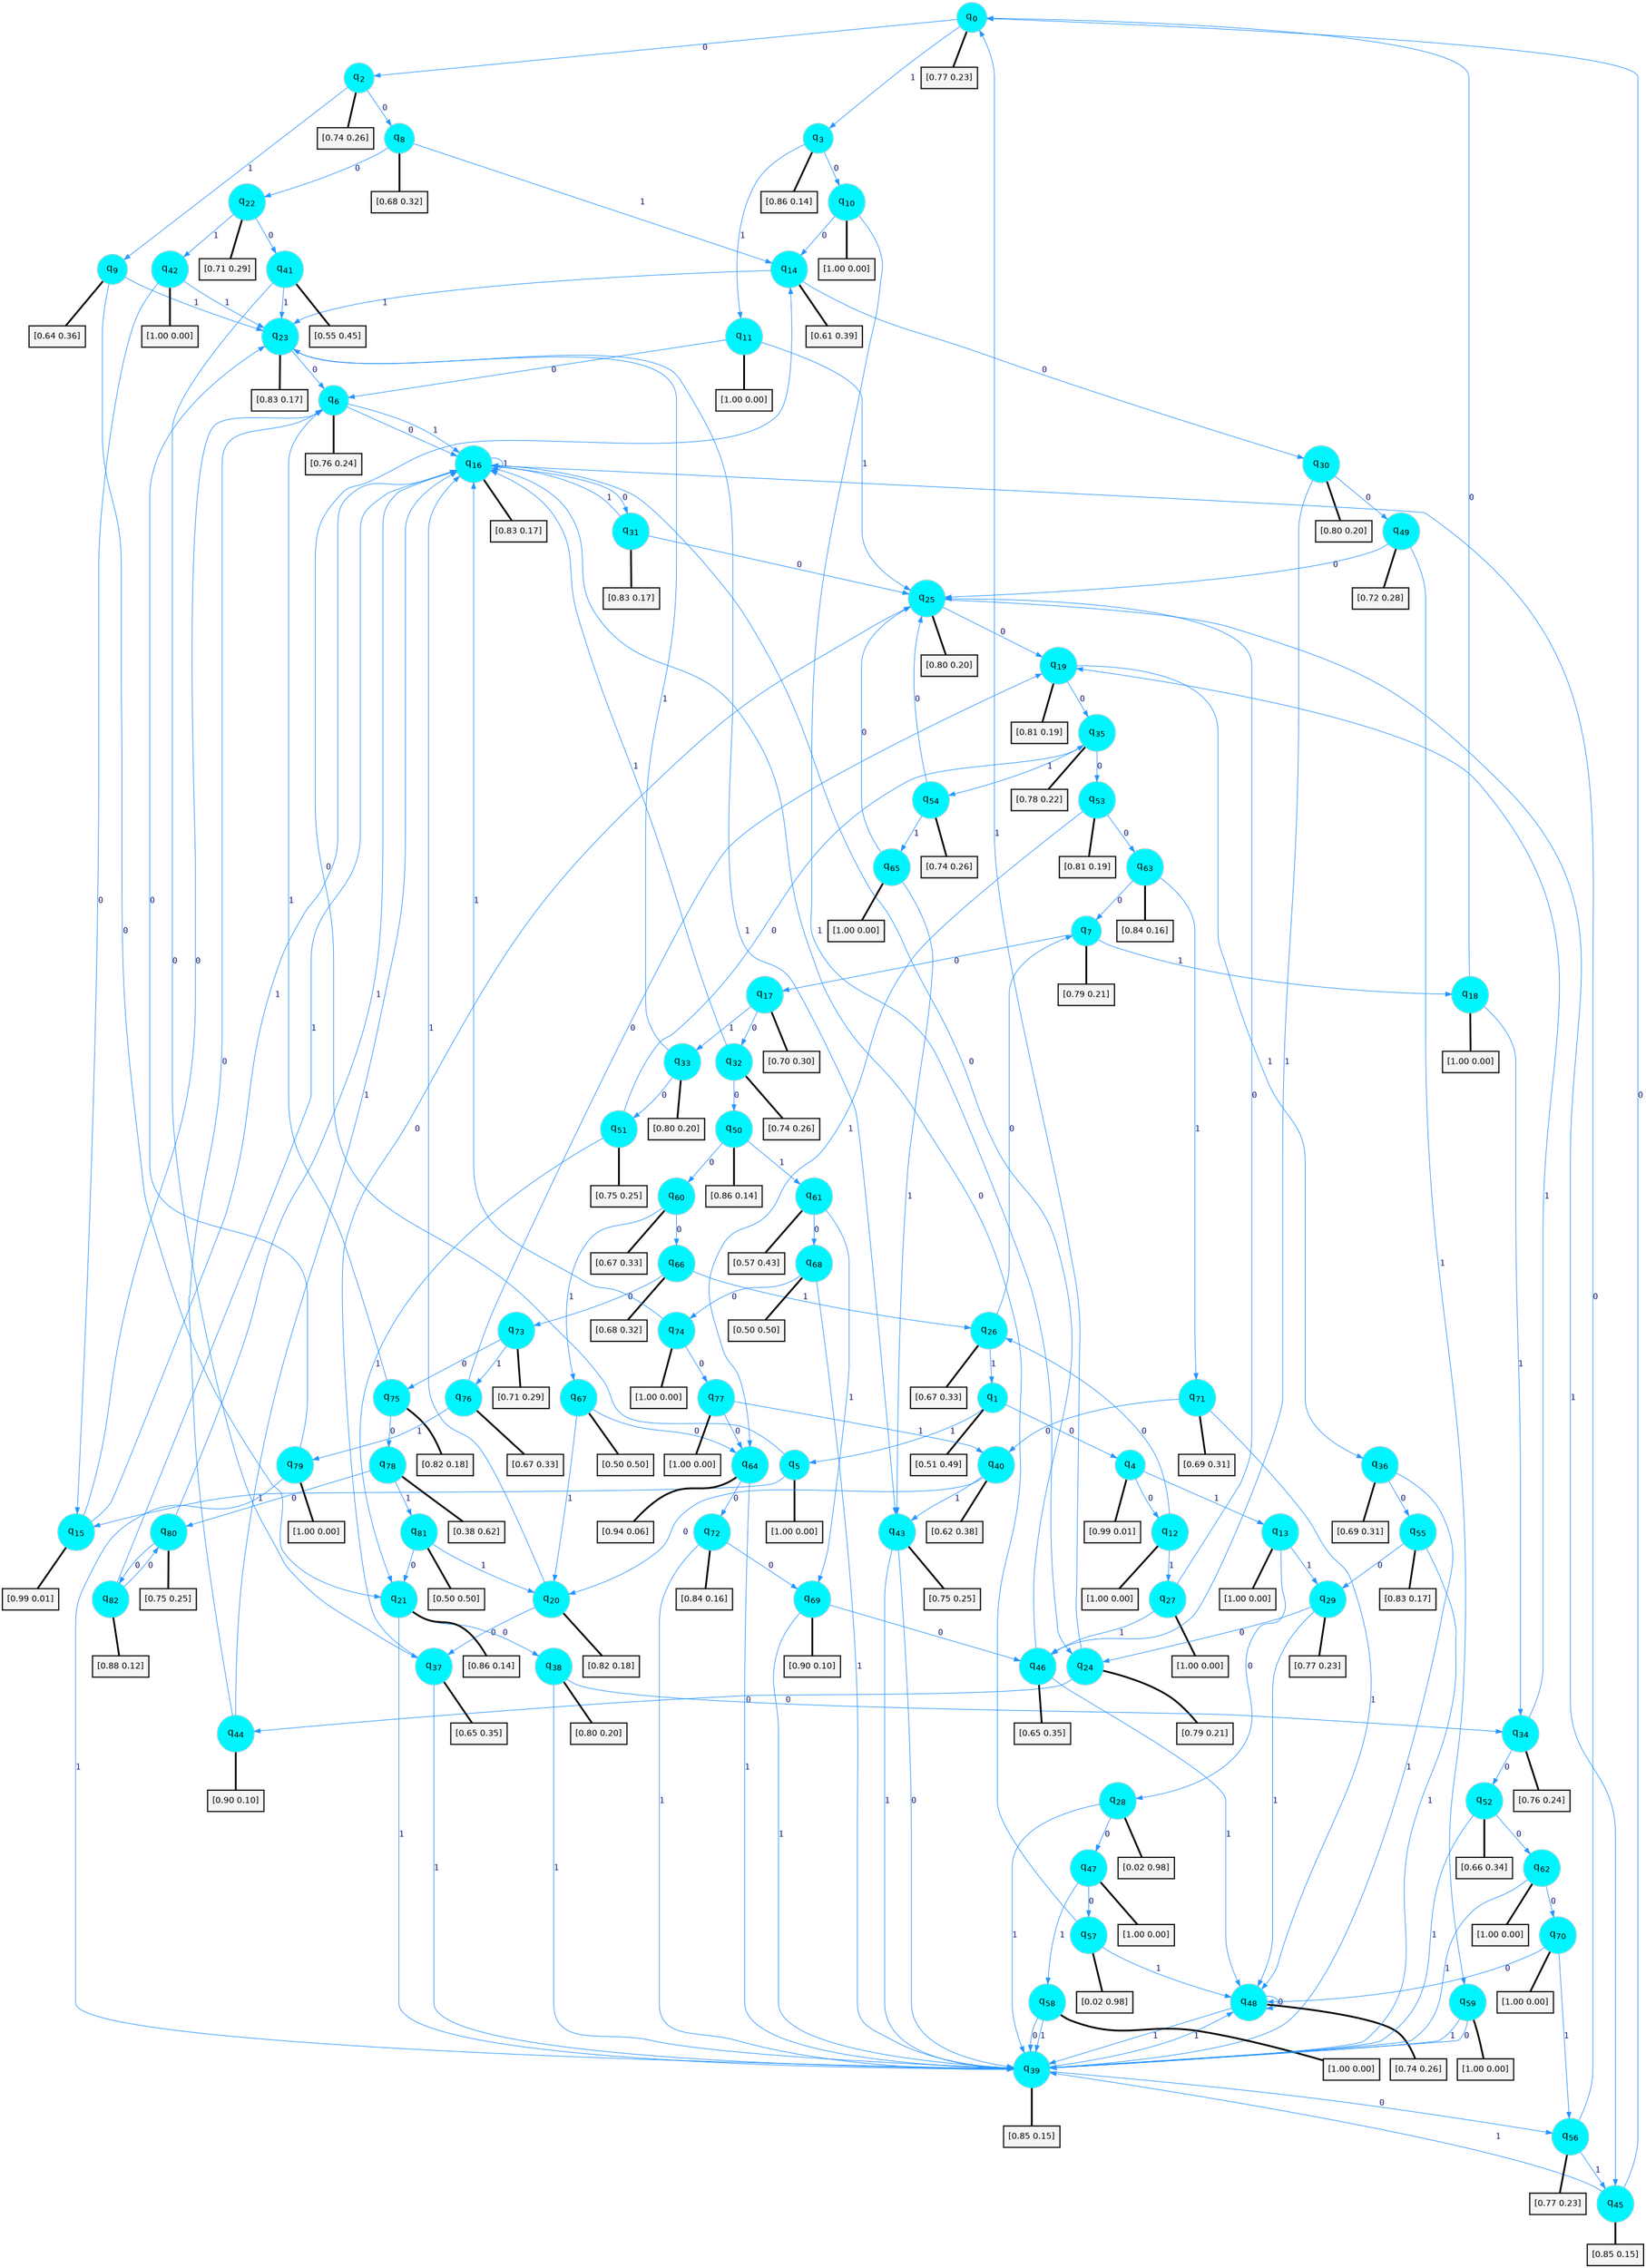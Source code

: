 digraph G {
graph [
bgcolor=transparent, dpi=300, rankdir=TD, size="40,25"];
node [
color=gray, fillcolor=turquoise1, fontcolor=black, fontname=Helvetica, fontsize=16, fontweight=bold, shape=circle, style=filled];
edge [
arrowsize=1, color=dodgerblue1, fontcolor=midnightblue, fontname=courier, fontweight=bold, penwidth=1, style=solid, weight=20];
0[label=<q<SUB>0</SUB>>];
1[label=<q<SUB>1</SUB>>];
2[label=<q<SUB>2</SUB>>];
3[label=<q<SUB>3</SUB>>];
4[label=<q<SUB>4</SUB>>];
5[label=<q<SUB>5</SUB>>];
6[label=<q<SUB>6</SUB>>];
7[label=<q<SUB>7</SUB>>];
8[label=<q<SUB>8</SUB>>];
9[label=<q<SUB>9</SUB>>];
10[label=<q<SUB>10</SUB>>];
11[label=<q<SUB>11</SUB>>];
12[label=<q<SUB>12</SUB>>];
13[label=<q<SUB>13</SUB>>];
14[label=<q<SUB>14</SUB>>];
15[label=<q<SUB>15</SUB>>];
16[label=<q<SUB>16</SUB>>];
17[label=<q<SUB>17</SUB>>];
18[label=<q<SUB>18</SUB>>];
19[label=<q<SUB>19</SUB>>];
20[label=<q<SUB>20</SUB>>];
21[label=<q<SUB>21</SUB>>];
22[label=<q<SUB>22</SUB>>];
23[label=<q<SUB>23</SUB>>];
24[label=<q<SUB>24</SUB>>];
25[label=<q<SUB>25</SUB>>];
26[label=<q<SUB>26</SUB>>];
27[label=<q<SUB>27</SUB>>];
28[label=<q<SUB>28</SUB>>];
29[label=<q<SUB>29</SUB>>];
30[label=<q<SUB>30</SUB>>];
31[label=<q<SUB>31</SUB>>];
32[label=<q<SUB>32</SUB>>];
33[label=<q<SUB>33</SUB>>];
34[label=<q<SUB>34</SUB>>];
35[label=<q<SUB>35</SUB>>];
36[label=<q<SUB>36</SUB>>];
37[label=<q<SUB>37</SUB>>];
38[label=<q<SUB>38</SUB>>];
39[label=<q<SUB>39</SUB>>];
40[label=<q<SUB>40</SUB>>];
41[label=<q<SUB>41</SUB>>];
42[label=<q<SUB>42</SUB>>];
43[label=<q<SUB>43</SUB>>];
44[label=<q<SUB>44</SUB>>];
45[label=<q<SUB>45</SUB>>];
46[label=<q<SUB>46</SUB>>];
47[label=<q<SUB>47</SUB>>];
48[label=<q<SUB>48</SUB>>];
49[label=<q<SUB>49</SUB>>];
50[label=<q<SUB>50</SUB>>];
51[label=<q<SUB>51</SUB>>];
52[label=<q<SUB>52</SUB>>];
53[label=<q<SUB>53</SUB>>];
54[label=<q<SUB>54</SUB>>];
55[label=<q<SUB>55</SUB>>];
56[label=<q<SUB>56</SUB>>];
57[label=<q<SUB>57</SUB>>];
58[label=<q<SUB>58</SUB>>];
59[label=<q<SUB>59</SUB>>];
60[label=<q<SUB>60</SUB>>];
61[label=<q<SUB>61</SUB>>];
62[label=<q<SUB>62</SUB>>];
63[label=<q<SUB>63</SUB>>];
64[label=<q<SUB>64</SUB>>];
65[label=<q<SUB>65</SUB>>];
66[label=<q<SUB>66</SUB>>];
67[label=<q<SUB>67</SUB>>];
68[label=<q<SUB>68</SUB>>];
69[label=<q<SUB>69</SUB>>];
70[label=<q<SUB>70</SUB>>];
71[label=<q<SUB>71</SUB>>];
72[label=<q<SUB>72</SUB>>];
73[label=<q<SUB>73</SUB>>];
74[label=<q<SUB>74</SUB>>];
75[label=<q<SUB>75</SUB>>];
76[label=<q<SUB>76</SUB>>];
77[label=<q<SUB>77</SUB>>];
78[label=<q<SUB>78</SUB>>];
79[label=<q<SUB>79</SUB>>];
80[label=<q<SUB>80</SUB>>];
81[label=<q<SUB>81</SUB>>];
82[label=<q<SUB>82</SUB>>];
83[label="[0.77 0.23]", shape=box,fontcolor=black, fontname=Helvetica, fontsize=14, penwidth=2, fillcolor=whitesmoke,color=black];
84[label="[0.51 0.49]", shape=box,fontcolor=black, fontname=Helvetica, fontsize=14, penwidth=2, fillcolor=whitesmoke,color=black];
85[label="[0.74 0.26]", shape=box,fontcolor=black, fontname=Helvetica, fontsize=14, penwidth=2, fillcolor=whitesmoke,color=black];
86[label="[0.86 0.14]", shape=box,fontcolor=black, fontname=Helvetica, fontsize=14, penwidth=2, fillcolor=whitesmoke,color=black];
87[label="[0.99 0.01]", shape=box,fontcolor=black, fontname=Helvetica, fontsize=14, penwidth=2, fillcolor=whitesmoke,color=black];
88[label="[1.00 0.00]", shape=box,fontcolor=black, fontname=Helvetica, fontsize=14, penwidth=2, fillcolor=whitesmoke,color=black];
89[label="[0.76 0.24]", shape=box,fontcolor=black, fontname=Helvetica, fontsize=14, penwidth=2, fillcolor=whitesmoke,color=black];
90[label="[0.79 0.21]", shape=box,fontcolor=black, fontname=Helvetica, fontsize=14, penwidth=2, fillcolor=whitesmoke,color=black];
91[label="[0.68 0.32]", shape=box,fontcolor=black, fontname=Helvetica, fontsize=14, penwidth=2, fillcolor=whitesmoke,color=black];
92[label="[0.64 0.36]", shape=box,fontcolor=black, fontname=Helvetica, fontsize=14, penwidth=2, fillcolor=whitesmoke,color=black];
93[label="[1.00 0.00]", shape=box,fontcolor=black, fontname=Helvetica, fontsize=14, penwidth=2, fillcolor=whitesmoke,color=black];
94[label="[1.00 0.00]", shape=box,fontcolor=black, fontname=Helvetica, fontsize=14, penwidth=2, fillcolor=whitesmoke,color=black];
95[label="[1.00 0.00]", shape=box,fontcolor=black, fontname=Helvetica, fontsize=14, penwidth=2, fillcolor=whitesmoke,color=black];
96[label="[1.00 0.00]", shape=box,fontcolor=black, fontname=Helvetica, fontsize=14, penwidth=2, fillcolor=whitesmoke,color=black];
97[label="[0.61 0.39]", shape=box,fontcolor=black, fontname=Helvetica, fontsize=14, penwidth=2, fillcolor=whitesmoke,color=black];
98[label="[0.99 0.01]", shape=box,fontcolor=black, fontname=Helvetica, fontsize=14, penwidth=2, fillcolor=whitesmoke,color=black];
99[label="[0.83 0.17]", shape=box,fontcolor=black, fontname=Helvetica, fontsize=14, penwidth=2, fillcolor=whitesmoke,color=black];
100[label="[0.70 0.30]", shape=box,fontcolor=black, fontname=Helvetica, fontsize=14, penwidth=2, fillcolor=whitesmoke,color=black];
101[label="[1.00 0.00]", shape=box,fontcolor=black, fontname=Helvetica, fontsize=14, penwidth=2, fillcolor=whitesmoke,color=black];
102[label="[0.81 0.19]", shape=box,fontcolor=black, fontname=Helvetica, fontsize=14, penwidth=2, fillcolor=whitesmoke,color=black];
103[label="[0.82 0.18]", shape=box,fontcolor=black, fontname=Helvetica, fontsize=14, penwidth=2, fillcolor=whitesmoke,color=black];
104[label="[0.86 0.14]", shape=box,fontcolor=black, fontname=Helvetica, fontsize=14, penwidth=2, fillcolor=whitesmoke,color=black];
105[label="[0.71 0.29]", shape=box,fontcolor=black, fontname=Helvetica, fontsize=14, penwidth=2, fillcolor=whitesmoke,color=black];
106[label="[0.83 0.17]", shape=box,fontcolor=black, fontname=Helvetica, fontsize=14, penwidth=2, fillcolor=whitesmoke,color=black];
107[label="[0.79 0.21]", shape=box,fontcolor=black, fontname=Helvetica, fontsize=14, penwidth=2, fillcolor=whitesmoke,color=black];
108[label="[0.80 0.20]", shape=box,fontcolor=black, fontname=Helvetica, fontsize=14, penwidth=2, fillcolor=whitesmoke,color=black];
109[label="[0.67 0.33]", shape=box,fontcolor=black, fontname=Helvetica, fontsize=14, penwidth=2, fillcolor=whitesmoke,color=black];
110[label="[1.00 0.00]", shape=box,fontcolor=black, fontname=Helvetica, fontsize=14, penwidth=2, fillcolor=whitesmoke,color=black];
111[label="[0.02 0.98]", shape=box,fontcolor=black, fontname=Helvetica, fontsize=14, penwidth=2, fillcolor=whitesmoke,color=black];
112[label="[0.77 0.23]", shape=box,fontcolor=black, fontname=Helvetica, fontsize=14, penwidth=2, fillcolor=whitesmoke,color=black];
113[label="[0.80 0.20]", shape=box,fontcolor=black, fontname=Helvetica, fontsize=14, penwidth=2, fillcolor=whitesmoke,color=black];
114[label="[0.83 0.17]", shape=box,fontcolor=black, fontname=Helvetica, fontsize=14, penwidth=2, fillcolor=whitesmoke,color=black];
115[label="[0.74 0.26]", shape=box,fontcolor=black, fontname=Helvetica, fontsize=14, penwidth=2, fillcolor=whitesmoke,color=black];
116[label="[0.80 0.20]", shape=box,fontcolor=black, fontname=Helvetica, fontsize=14, penwidth=2, fillcolor=whitesmoke,color=black];
117[label="[0.76 0.24]", shape=box,fontcolor=black, fontname=Helvetica, fontsize=14, penwidth=2, fillcolor=whitesmoke,color=black];
118[label="[0.78 0.22]", shape=box,fontcolor=black, fontname=Helvetica, fontsize=14, penwidth=2, fillcolor=whitesmoke,color=black];
119[label="[0.69 0.31]", shape=box,fontcolor=black, fontname=Helvetica, fontsize=14, penwidth=2, fillcolor=whitesmoke,color=black];
120[label="[0.65 0.35]", shape=box,fontcolor=black, fontname=Helvetica, fontsize=14, penwidth=2, fillcolor=whitesmoke,color=black];
121[label="[0.80 0.20]", shape=box,fontcolor=black, fontname=Helvetica, fontsize=14, penwidth=2, fillcolor=whitesmoke,color=black];
122[label="[0.85 0.15]", shape=box,fontcolor=black, fontname=Helvetica, fontsize=14, penwidth=2, fillcolor=whitesmoke,color=black];
123[label="[0.62 0.38]", shape=box,fontcolor=black, fontname=Helvetica, fontsize=14, penwidth=2, fillcolor=whitesmoke,color=black];
124[label="[0.55 0.45]", shape=box,fontcolor=black, fontname=Helvetica, fontsize=14, penwidth=2, fillcolor=whitesmoke,color=black];
125[label="[1.00 0.00]", shape=box,fontcolor=black, fontname=Helvetica, fontsize=14, penwidth=2, fillcolor=whitesmoke,color=black];
126[label="[0.75 0.25]", shape=box,fontcolor=black, fontname=Helvetica, fontsize=14, penwidth=2, fillcolor=whitesmoke,color=black];
127[label="[0.90 0.10]", shape=box,fontcolor=black, fontname=Helvetica, fontsize=14, penwidth=2, fillcolor=whitesmoke,color=black];
128[label="[0.85 0.15]", shape=box,fontcolor=black, fontname=Helvetica, fontsize=14, penwidth=2, fillcolor=whitesmoke,color=black];
129[label="[0.65 0.35]", shape=box,fontcolor=black, fontname=Helvetica, fontsize=14, penwidth=2, fillcolor=whitesmoke,color=black];
130[label="[1.00 0.00]", shape=box,fontcolor=black, fontname=Helvetica, fontsize=14, penwidth=2, fillcolor=whitesmoke,color=black];
131[label="[0.74 0.26]", shape=box,fontcolor=black, fontname=Helvetica, fontsize=14, penwidth=2, fillcolor=whitesmoke,color=black];
132[label="[0.72 0.28]", shape=box,fontcolor=black, fontname=Helvetica, fontsize=14, penwidth=2, fillcolor=whitesmoke,color=black];
133[label="[0.86 0.14]", shape=box,fontcolor=black, fontname=Helvetica, fontsize=14, penwidth=2, fillcolor=whitesmoke,color=black];
134[label="[0.75 0.25]", shape=box,fontcolor=black, fontname=Helvetica, fontsize=14, penwidth=2, fillcolor=whitesmoke,color=black];
135[label="[0.66 0.34]", shape=box,fontcolor=black, fontname=Helvetica, fontsize=14, penwidth=2, fillcolor=whitesmoke,color=black];
136[label="[0.81 0.19]", shape=box,fontcolor=black, fontname=Helvetica, fontsize=14, penwidth=2, fillcolor=whitesmoke,color=black];
137[label="[0.74 0.26]", shape=box,fontcolor=black, fontname=Helvetica, fontsize=14, penwidth=2, fillcolor=whitesmoke,color=black];
138[label="[0.83 0.17]", shape=box,fontcolor=black, fontname=Helvetica, fontsize=14, penwidth=2, fillcolor=whitesmoke,color=black];
139[label="[0.77 0.23]", shape=box,fontcolor=black, fontname=Helvetica, fontsize=14, penwidth=2, fillcolor=whitesmoke,color=black];
140[label="[0.02 0.98]", shape=box,fontcolor=black, fontname=Helvetica, fontsize=14, penwidth=2, fillcolor=whitesmoke,color=black];
141[label="[1.00 0.00]", shape=box,fontcolor=black, fontname=Helvetica, fontsize=14, penwidth=2, fillcolor=whitesmoke,color=black];
142[label="[1.00 0.00]", shape=box,fontcolor=black, fontname=Helvetica, fontsize=14, penwidth=2, fillcolor=whitesmoke,color=black];
143[label="[0.67 0.33]", shape=box,fontcolor=black, fontname=Helvetica, fontsize=14, penwidth=2, fillcolor=whitesmoke,color=black];
144[label="[0.57 0.43]", shape=box,fontcolor=black, fontname=Helvetica, fontsize=14, penwidth=2, fillcolor=whitesmoke,color=black];
145[label="[1.00 0.00]", shape=box,fontcolor=black, fontname=Helvetica, fontsize=14, penwidth=2, fillcolor=whitesmoke,color=black];
146[label="[0.84 0.16]", shape=box,fontcolor=black, fontname=Helvetica, fontsize=14, penwidth=2, fillcolor=whitesmoke,color=black];
147[label="[0.94 0.06]", shape=box,fontcolor=black, fontname=Helvetica, fontsize=14, penwidth=2, fillcolor=whitesmoke,color=black];
148[label="[1.00 0.00]", shape=box,fontcolor=black, fontname=Helvetica, fontsize=14, penwidth=2, fillcolor=whitesmoke,color=black];
149[label="[0.68 0.32]", shape=box,fontcolor=black, fontname=Helvetica, fontsize=14, penwidth=2, fillcolor=whitesmoke,color=black];
150[label="[0.50 0.50]", shape=box,fontcolor=black, fontname=Helvetica, fontsize=14, penwidth=2, fillcolor=whitesmoke,color=black];
151[label="[0.50 0.50]", shape=box,fontcolor=black, fontname=Helvetica, fontsize=14, penwidth=2, fillcolor=whitesmoke,color=black];
152[label="[0.90 0.10]", shape=box,fontcolor=black, fontname=Helvetica, fontsize=14, penwidth=2, fillcolor=whitesmoke,color=black];
153[label="[1.00 0.00]", shape=box,fontcolor=black, fontname=Helvetica, fontsize=14, penwidth=2, fillcolor=whitesmoke,color=black];
154[label="[0.69 0.31]", shape=box,fontcolor=black, fontname=Helvetica, fontsize=14, penwidth=2, fillcolor=whitesmoke,color=black];
155[label="[0.84 0.16]", shape=box,fontcolor=black, fontname=Helvetica, fontsize=14, penwidth=2, fillcolor=whitesmoke,color=black];
156[label="[0.71 0.29]", shape=box,fontcolor=black, fontname=Helvetica, fontsize=14, penwidth=2, fillcolor=whitesmoke,color=black];
157[label="[1.00 0.00]", shape=box,fontcolor=black, fontname=Helvetica, fontsize=14, penwidth=2, fillcolor=whitesmoke,color=black];
158[label="[0.82 0.18]", shape=box,fontcolor=black, fontname=Helvetica, fontsize=14, penwidth=2, fillcolor=whitesmoke,color=black];
159[label="[0.67 0.33]", shape=box,fontcolor=black, fontname=Helvetica, fontsize=14, penwidth=2, fillcolor=whitesmoke,color=black];
160[label="[1.00 0.00]", shape=box,fontcolor=black, fontname=Helvetica, fontsize=14, penwidth=2, fillcolor=whitesmoke,color=black];
161[label="[0.38 0.62]", shape=box,fontcolor=black, fontname=Helvetica, fontsize=14, penwidth=2, fillcolor=whitesmoke,color=black];
162[label="[1.00 0.00]", shape=box,fontcolor=black, fontname=Helvetica, fontsize=14, penwidth=2, fillcolor=whitesmoke,color=black];
163[label="[0.75 0.25]", shape=box,fontcolor=black, fontname=Helvetica, fontsize=14, penwidth=2, fillcolor=whitesmoke,color=black];
164[label="[0.50 0.50]", shape=box,fontcolor=black, fontname=Helvetica, fontsize=14, penwidth=2, fillcolor=whitesmoke,color=black];
165[label="[0.88 0.12]", shape=box,fontcolor=black, fontname=Helvetica, fontsize=14, penwidth=2, fillcolor=whitesmoke,color=black];
0->2 [label=0];
0->3 [label=1];
0->83 [arrowhead=none, penwidth=3,color=black];
1->4 [label=0];
1->5 [label=1];
1->84 [arrowhead=none, penwidth=3,color=black];
2->8 [label=0];
2->9 [label=1];
2->85 [arrowhead=none, penwidth=3,color=black];
3->10 [label=0];
3->11 [label=1];
3->86 [arrowhead=none, penwidth=3,color=black];
4->12 [label=0];
4->13 [label=1];
4->87 [arrowhead=none, penwidth=3,color=black];
5->14 [label=0];
5->15 [label=1];
5->88 [arrowhead=none, penwidth=3,color=black];
6->16 [label=0];
6->16 [label=1];
6->89 [arrowhead=none, penwidth=3,color=black];
7->17 [label=0];
7->18 [label=1];
7->90 [arrowhead=none, penwidth=3,color=black];
8->22 [label=0];
8->14 [label=1];
8->91 [arrowhead=none, penwidth=3,color=black];
9->21 [label=0];
9->23 [label=1];
9->92 [arrowhead=none, penwidth=3,color=black];
10->14 [label=0];
10->24 [label=1];
10->93 [arrowhead=none, penwidth=3,color=black];
11->6 [label=0];
11->25 [label=1];
11->94 [arrowhead=none, penwidth=3,color=black];
12->26 [label=0];
12->27 [label=1];
12->95 [arrowhead=none, penwidth=3,color=black];
13->28 [label=0];
13->29 [label=1];
13->96 [arrowhead=none, penwidth=3,color=black];
14->30 [label=0];
14->23 [label=1];
14->97 [arrowhead=none, penwidth=3,color=black];
15->6 [label=0];
15->16 [label=1];
15->98 [arrowhead=none, penwidth=3,color=black];
16->31 [label=0];
16->16 [label=1];
16->99 [arrowhead=none, penwidth=3,color=black];
17->32 [label=0];
17->33 [label=1];
17->100 [arrowhead=none, penwidth=3,color=black];
18->0 [label=0];
18->34 [label=1];
18->101 [arrowhead=none, penwidth=3,color=black];
19->35 [label=0];
19->36 [label=1];
19->102 [arrowhead=none, penwidth=3,color=black];
20->37 [label=0];
20->16 [label=1];
20->103 [arrowhead=none, penwidth=3,color=black];
21->38 [label=0];
21->39 [label=1];
21->104 [arrowhead=none, penwidth=3,color=black];
22->41 [label=0];
22->42 [label=1];
22->105 [arrowhead=none, penwidth=3,color=black];
23->6 [label=0];
23->43 [label=1];
23->106 [arrowhead=none, penwidth=3,color=black];
24->44 [label=0];
24->0 [label=1];
24->107 [arrowhead=none, penwidth=3,color=black];
25->19 [label=0];
25->45 [label=1];
25->108 [arrowhead=none, penwidth=3,color=black];
26->7 [label=0];
26->1 [label=1];
26->109 [arrowhead=none, penwidth=3,color=black];
27->25 [label=0];
27->46 [label=1];
27->110 [arrowhead=none, penwidth=3,color=black];
28->47 [label=0];
28->39 [label=1];
28->111 [arrowhead=none, penwidth=3,color=black];
29->24 [label=0];
29->48 [label=1];
29->112 [arrowhead=none, penwidth=3,color=black];
30->49 [label=0];
30->46 [label=1];
30->113 [arrowhead=none, penwidth=3,color=black];
31->25 [label=0];
31->16 [label=1];
31->114 [arrowhead=none, penwidth=3,color=black];
32->50 [label=0];
32->16 [label=1];
32->115 [arrowhead=none, penwidth=3,color=black];
33->51 [label=0];
33->23 [label=1];
33->116 [arrowhead=none, penwidth=3,color=black];
34->52 [label=0];
34->19 [label=1];
34->117 [arrowhead=none, penwidth=3,color=black];
35->53 [label=0];
35->54 [label=1];
35->118 [arrowhead=none, penwidth=3,color=black];
36->55 [label=0];
36->39 [label=1];
36->119 [arrowhead=none, penwidth=3,color=black];
37->25 [label=0];
37->39 [label=1];
37->120 [arrowhead=none, penwidth=3,color=black];
38->34 [label=0];
38->39 [label=1];
38->121 [arrowhead=none, penwidth=3,color=black];
39->56 [label=0];
39->48 [label=1];
39->122 [arrowhead=none, penwidth=3,color=black];
40->20 [label=0];
40->43 [label=1];
40->123 [arrowhead=none, penwidth=3,color=black];
41->37 [label=0];
41->23 [label=1];
41->124 [arrowhead=none, penwidth=3,color=black];
42->15 [label=0];
42->23 [label=1];
42->125 [arrowhead=none, penwidth=3,color=black];
43->39 [label=0];
43->39 [label=1];
43->126 [arrowhead=none, penwidth=3,color=black];
44->6 [label=0];
44->16 [label=1];
44->127 [arrowhead=none, penwidth=3,color=black];
45->0 [label=0];
45->39 [label=1];
45->128 [arrowhead=none, penwidth=3,color=black];
46->16 [label=0];
46->48 [label=1];
46->129 [arrowhead=none, penwidth=3,color=black];
47->57 [label=0];
47->58 [label=1];
47->130 [arrowhead=none, penwidth=3,color=black];
48->48 [label=0];
48->39 [label=1];
48->131 [arrowhead=none, penwidth=3,color=black];
49->25 [label=0];
49->59 [label=1];
49->132 [arrowhead=none, penwidth=3,color=black];
50->60 [label=0];
50->61 [label=1];
50->133 [arrowhead=none, penwidth=3,color=black];
51->35 [label=0];
51->21 [label=1];
51->134 [arrowhead=none, penwidth=3,color=black];
52->62 [label=0];
52->39 [label=1];
52->135 [arrowhead=none, penwidth=3,color=black];
53->63 [label=0];
53->64 [label=1];
53->136 [arrowhead=none, penwidth=3,color=black];
54->25 [label=0];
54->65 [label=1];
54->137 [arrowhead=none, penwidth=3,color=black];
55->29 [label=0];
55->39 [label=1];
55->138 [arrowhead=none, penwidth=3,color=black];
56->16 [label=0];
56->45 [label=1];
56->139 [arrowhead=none, penwidth=3,color=black];
57->16 [label=0];
57->48 [label=1];
57->140 [arrowhead=none, penwidth=3,color=black];
58->39 [label=0];
58->39 [label=1];
58->141 [arrowhead=none, penwidth=3,color=black];
59->39 [label=0];
59->39 [label=1];
59->142 [arrowhead=none, penwidth=3,color=black];
60->66 [label=0];
60->67 [label=1];
60->143 [arrowhead=none, penwidth=3,color=black];
61->68 [label=0];
61->69 [label=1];
61->144 [arrowhead=none, penwidth=3,color=black];
62->70 [label=0];
62->39 [label=1];
62->145 [arrowhead=none, penwidth=3,color=black];
63->7 [label=0];
63->71 [label=1];
63->146 [arrowhead=none, penwidth=3,color=black];
64->72 [label=0];
64->39 [label=1];
64->147 [arrowhead=none, penwidth=3,color=black];
65->25 [label=0];
65->43 [label=1];
65->148 [arrowhead=none, penwidth=3,color=black];
66->73 [label=0];
66->26 [label=1];
66->149 [arrowhead=none, penwidth=3,color=black];
67->64 [label=0];
67->20 [label=1];
67->150 [arrowhead=none, penwidth=3,color=black];
68->74 [label=0];
68->39 [label=1];
68->151 [arrowhead=none, penwidth=3,color=black];
69->46 [label=0];
69->39 [label=1];
69->152 [arrowhead=none, penwidth=3,color=black];
70->48 [label=0];
70->56 [label=1];
70->153 [arrowhead=none, penwidth=3,color=black];
71->40 [label=0];
71->48 [label=1];
71->154 [arrowhead=none, penwidth=3,color=black];
72->69 [label=0];
72->39 [label=1];
72->155 [arrowhead=none, penwidth=3,color=black];
73->75 [label=0];
73->76 [label=1];
73->156 [arrowhead=none, penwidth=3,color=black];
74->77 [label=0];
74->16 [label=1];
74->157 [arrowhead=none, penwidth=3,color=black];
75->78 [label=0];
75->6 [label=1];
75->158 [arrowhead=none, penwidth=3,color=black];
76->19 [label=0];
76->79 [label=1];
76->159 [arrowhead=none, penwidth=3,color=black];
77->64 [label=0];
77->40 [label=1];
77->160 [arrowhead=none, penwidth=3,color=black];
78->80 [label=0];
78->81 [label=1];
78->161 [arrowhead=none, penwidth=3,color=black];
79->23 [label=0];
79->39 [label=1];
79->162 [arrowhead=none, penwidth=3,color=black];
80->82 [label=0];
80->16 [label=1];
80->163 [arrowhead=none, penwidth=3,color=black];
81->21 [label=0];
81->20 [label=1];
81->164 [arrowhead=none, penwidth=3,color=black];
82->80 [label=0];
82->16 [label=1];
82->165 [arrowhead=none, penwidth=3,color=black];
}
